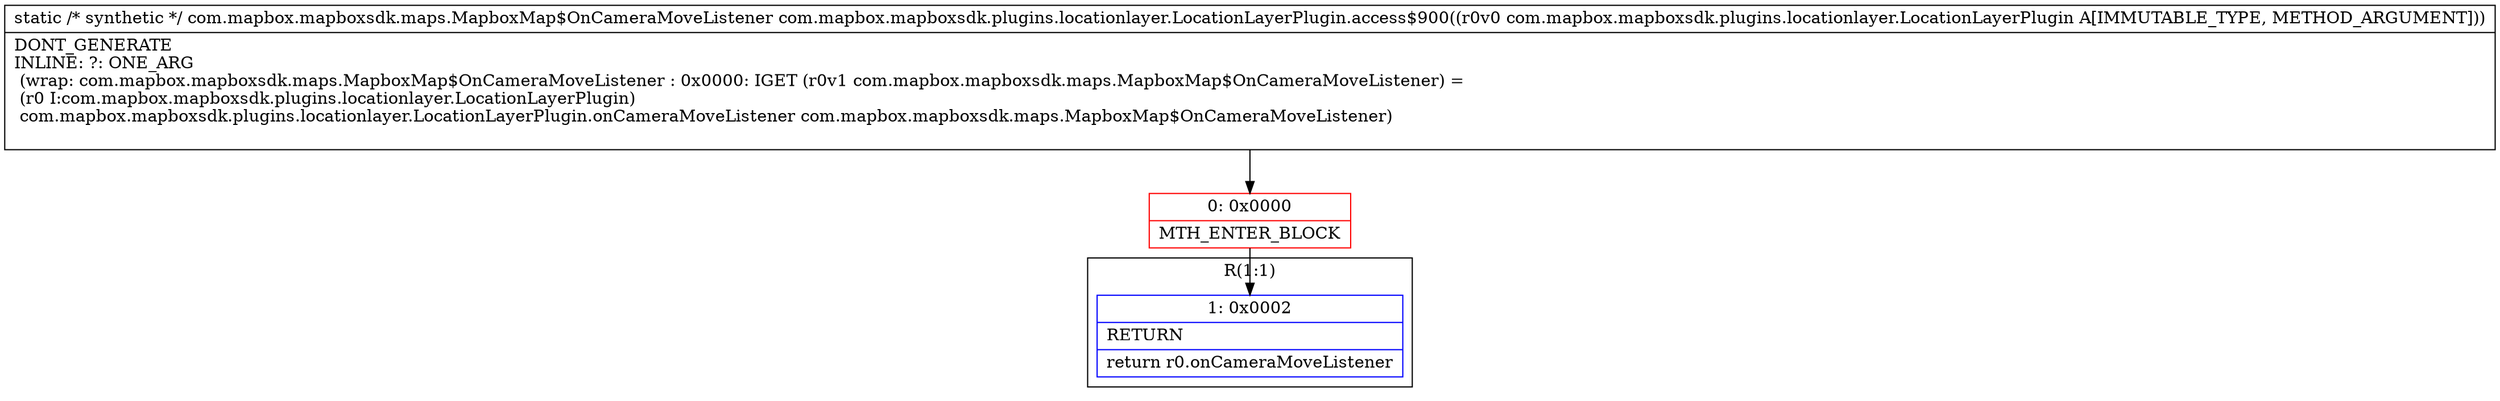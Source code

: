 digraph "CFG forcom.mapbox.mapboxsdk.plugins.locationlayer.LocationLayerPlugin.access$900(Lcom\/mapbox\/mapboxsdk\/plugins\/locationlayer\/LocationLayerPlugin;)Lcom\/mapbox\/mapboxsdk\/maps\/MapboxMap$OnCameraMoveListener;" {
subgraph cluster_Region_65527764 {
label = "R(1:1)";
node [shape=record,color=blue];
Node_1 [shape=record,label="{1\:\ 0x0002|RETURN\l|return r0.onCameraMoveListener\l}"];
}
Node_0 [shape=record,color=red,label="{0\:\ 0x0000|MTH_ENTER_BLOCK\l}"];
MethodNode[shape=record,label="{static \/* synthetic *\/ com.mapbox.mapboxsdk.maps.MapboxMap$OnCameraMoveListener com.mapbox.mapboxsdk.plugins.locationlayer.LocationLayerPlugin.access$900((r0v0 com.mapbox.mapboxsdk.plugins.locationlayer.LocationLayerPlugin A[IMMUTABLE_TYPE, METHOD_ARGUMENT]))  | DONT_GENERATE\lINLINE: ?: ONE_ARG  \l  (wrap: com.mapbox.mapboxsdk.maps.MapboxMap$OnCameraMoveListener : 0x0000: IGET  (r0v1 com.mapbox.mapboxsdk.maps.MapboxMap$OnCameraMoveListener) = \l  (r0 I:com.mapbox.mapboxsdk.plugins.locationlayer.LocationLayerPlugin)\l com.mapbox.mapboxsdk.plugins.locationlayer.LocationLayerPlugin.onCameraMoveListener com.mapbox.mapboxsdk.maps.MapboxMap$OnCameraMoveListener)\l\l}"];
MethodNode -> Node_0;
Node_0 -> Node_1;
}

